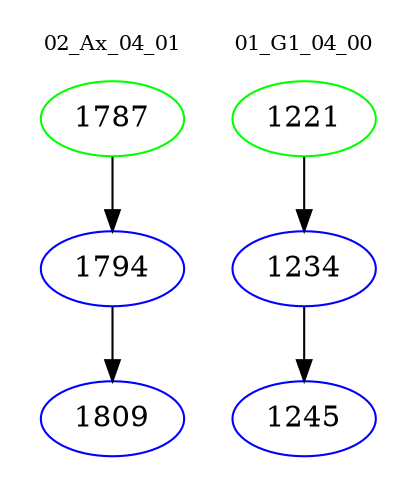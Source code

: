 digraph{
subgraph cluster_0 {
color = white
label = "02_Ax_04_01";
fontsize=10;
T0_1787 [label="1787", color="green"]
T0_1787 -> T0_1794 [color="black"]
T0_1794 [label="1794", color="blue"]
T0_1794 -> T0_1809 [color="black"]
T0_1809 [label="1809", color="blue"]
}
subgraph cluster_1 {
color = white
label = "01_G1_04_00";
fontsize=10;
T1_1221 [label="1221", color="green"]
T1_1221 -> T1_1234 [color="black"]
T1_1234 [label="1234", color="blue"]
T1_1234 -> T1_1245 [color="black"]
T1_1245 [label="1245", color="blue"]
}
}
